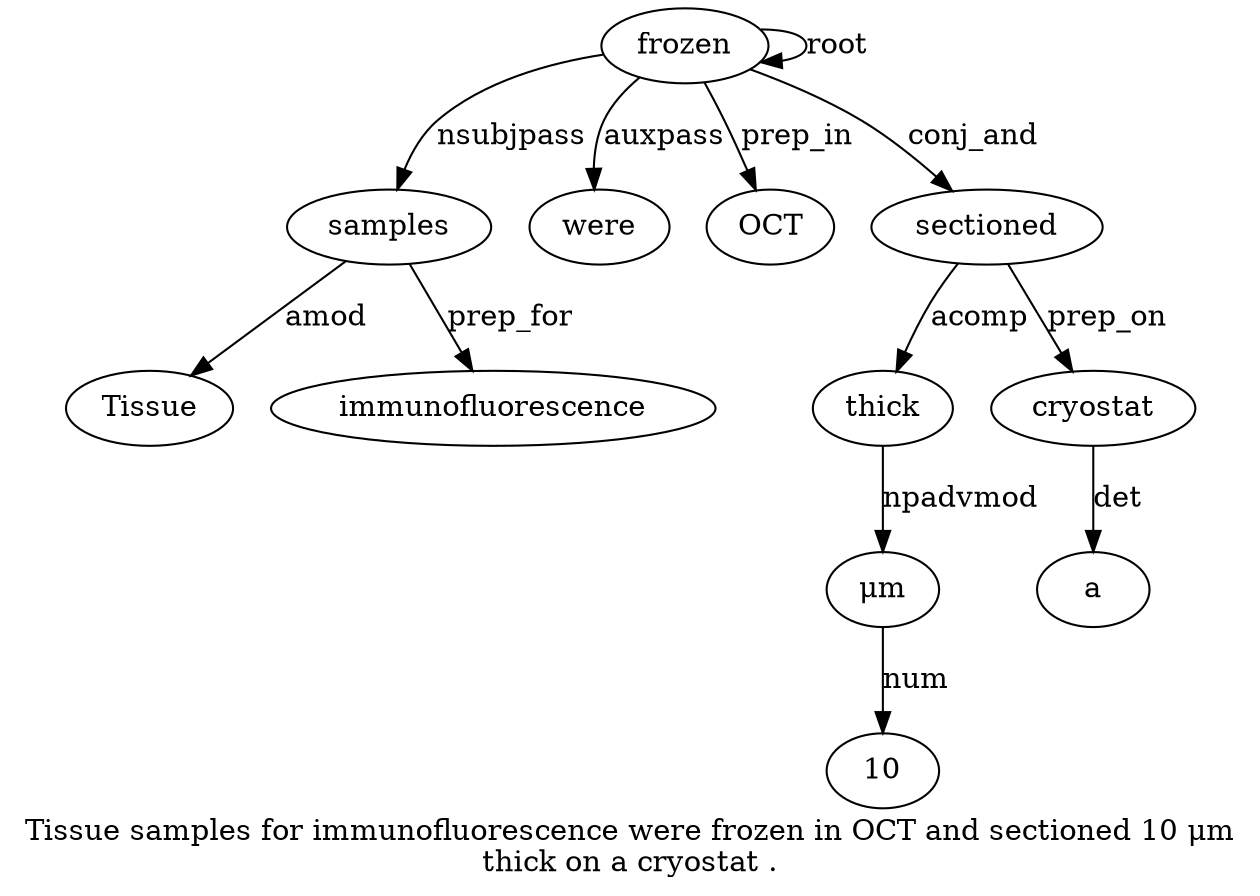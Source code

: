 digraph "Tissue samples for immunofluorescence were frozen in OCT and sectioned 10 μm thick on a cryostat ." {
label="Tissue samples for immunofluorescence were frozen in OCT and sectioned 10 μm
thick on a cryostat .";
samples2 [style=filled, fillcolor=white, label=samples];
Tissue1 [style=filled, fillcolor=white, label=Tissue];
samples2 -> Tissue1  [label=amod];
frozen6 [style=filled, fillcolor=white, label=frozen];
frozen6 -> samples2  [label=nsubjpass];
immunofluorescence4 [style=filled, fillcolor=white, label=immunofluorescence];
samples2 -> immunofluorescence4  [label=prep_for];
were5 [style=filled, fillcolor=white, label=were];
frozen6 -> were5  [label=auxpass];
frozen6 -> frozen6  [label=root];
OCT8 [style=filled, fillcolor=white, label=OCT];
frozen6 -> OCT8  [label=prep_in];
sectioned10 [style=filled, fillcolor=white, label=sectioned];
frozen6 -> sectioned10  [label=conj_and];
"μm12" [style=filled, fillcolor=white, label="μm"];
10 [style=filled, fillcolor=white, label=10];
"μm12" -> 10  [label=num];
thick13 [style=filled, fillcolor=white, label=thick];
thick13 -> "μm12"  [label=npadvmod];
sectioned10 -> thick13  [label=acomp];
cryostat16 [style=filled, fillcolor=white, label=cryostat];
a15 [style=filled, fillcolor=white, label=a];
cryostat16 -> a15  [label=det];
sectioned10 -> cryostat16  [label=prep_on];
}

